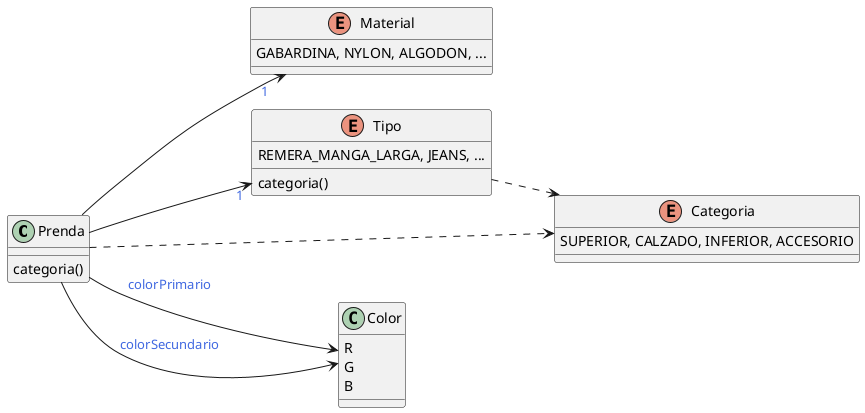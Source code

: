 @startuml
left to right direction
skinparam backgroundColor transparent
skinparam arrowFontColor royalblue

class Prenda {
    categoria()
}
enum Material {
    GABARDINA, NYLON, ALGODON, ...
}
enum Tipo {
    REMERA_MANGA_LARGA, JEANS, ...
    categoria()
}
enum Categoria {
    SUPERIOR, CALZADO, INFERIOR, ACCESORIO
}
class Color {
    R
    G
    B
}
Prenda --> Color : colorPrimario
Prenda --> Color : colorSecundario
Prenda --> "1" Material
Prenda ..> Categoria
Prenda --> "1" Tipo
Tipo ..> Categoria
@enduml
